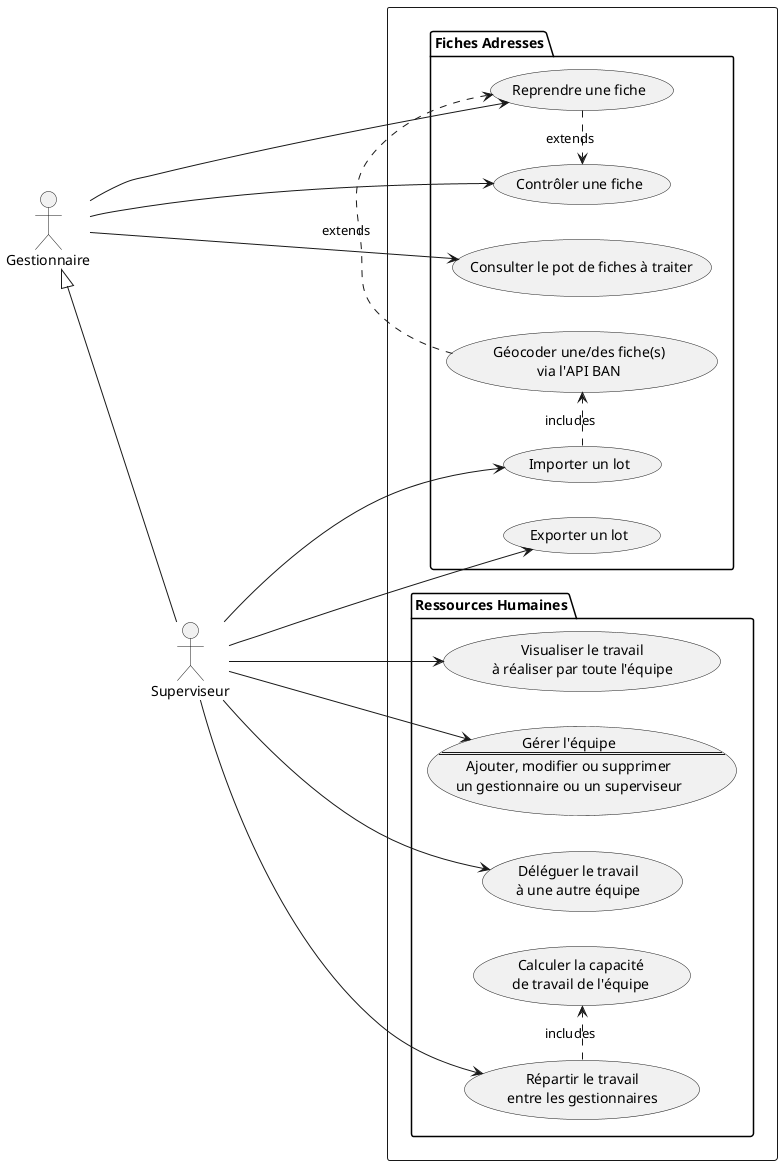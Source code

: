 @startuml "uml_cas"
left to right direction

:Gestionnaire: as user
:Superviseur: as admin
user <|-- admin

rectangle {
    package "Fiches Adresses" {
        usecase "Importer un lot" as importer
        usecase api as "Géocoder une/des fiche(s)
        via l'API BAN"
        (importer) .> (api) : includes
        usecase "Exporter un lot" as exporter
        usecase "Contrôler une fiche" as controler
        usecase "Reprendre une fiche" as reprendre
        (api) .> (reprendre) : extends
        (reprendre) .> (controler) : extends
        usecase "Consulter le pot de fiches à traiter" as viewpot
    }
    package "Ressources Humaines"{
        usecase viewwork as "Visualiser le travail
        à réaliser par toute l'équipe"
        usecase usermgt as "Gérer l'équipe
        ==
        Ajouter, modifier ou supprimer
        un gestionnaire ou un superviseur"
        usecase affecter as "Répartir le travail
        entre les gestionnaires"
        usecase calcwork as "Calculer la capacité
        de travail de l'équipe"
        (affecter) .> (calcwork) : includes
        usecase deleguer as "Déléguer le travail
        à une autre équipe"
    }
}
user --> controler
user -> reprendre
user ---> viewpot
admin ---> viewwork
admin -> importer
admin --> exporter
admin --> affecter
admin ---> usermgt
admin ---> deleguer

@enduml